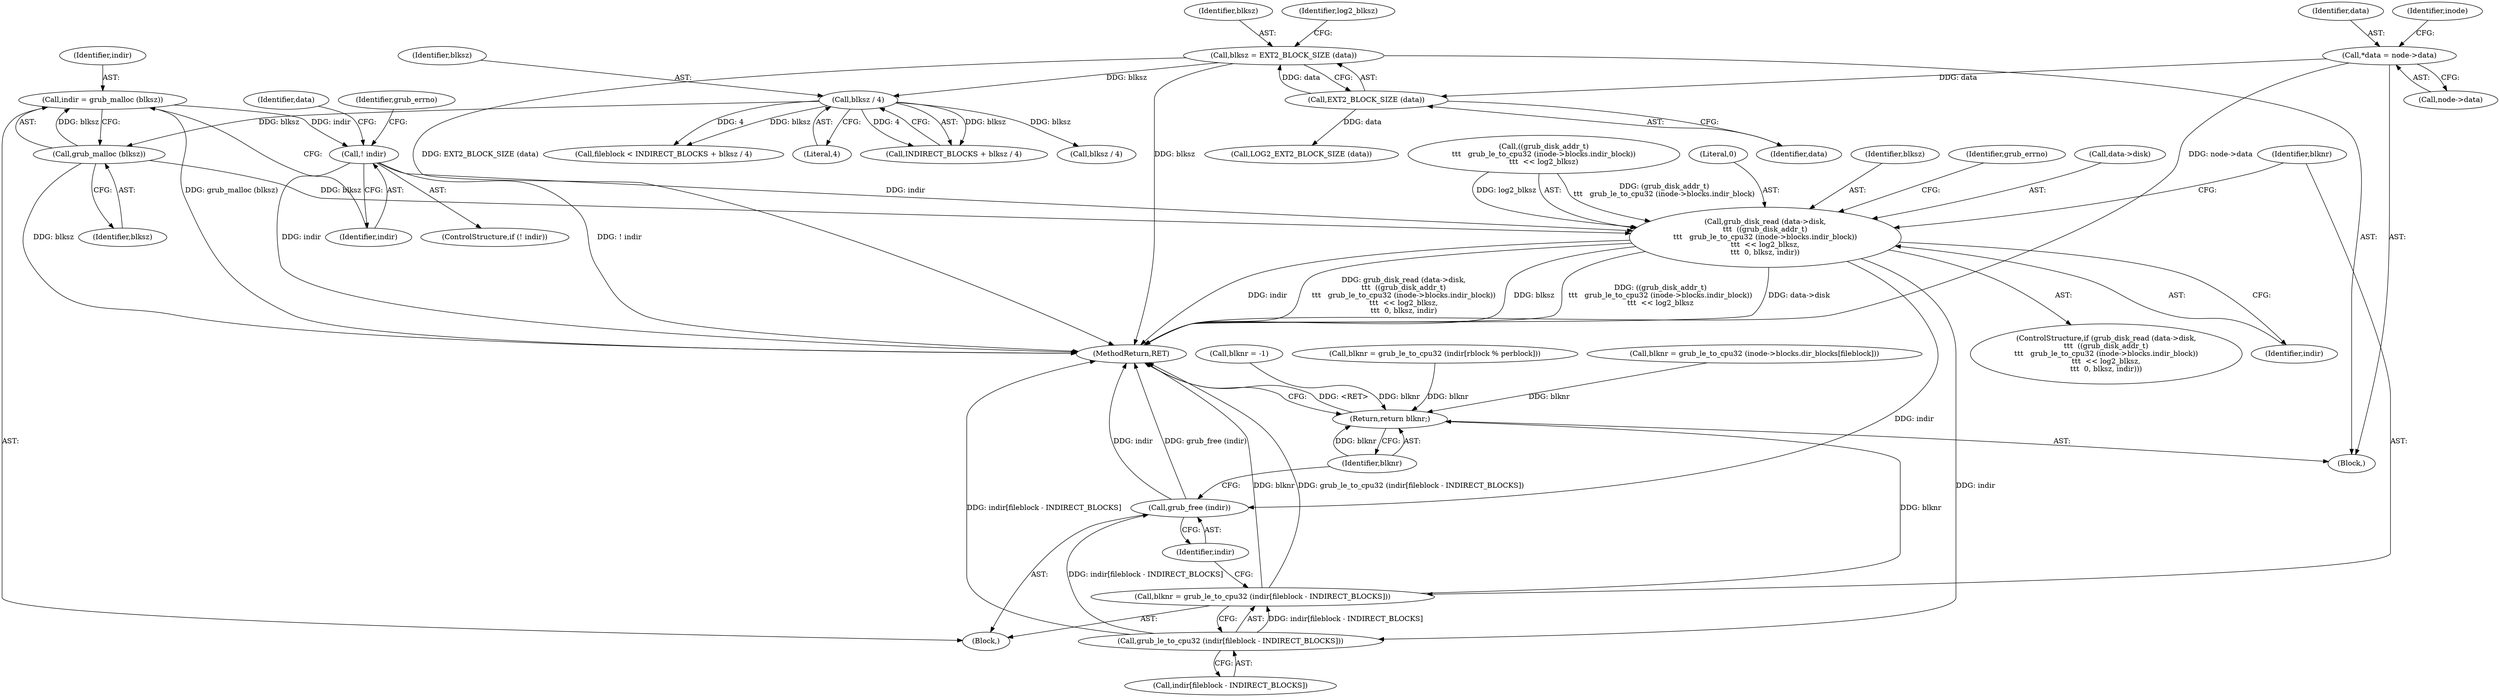 digraph "1_radare2_796dd28aaa6b9fa76d99c42c4d5ff8b257cc2191_1@pointer" {
"1000286" [label="(Call,indir = grub_malloc (blksz))"];
"1000288" [label="(Call,grub_malloc (blksz))"];
"1000281" [label="(Call,blksz / 4)"];
"1000127" [label="(Call,blksz = EXT2_BLOCK_SIZE (data))"];
"1000129" [label="(Call,EXT2_BLOCK_SIZE (data))"];
"1000109" [label="(Call,*data = node->data)"];
"1000291" [label="(Call,! indir)"];
"1000296" [label="(Call,grub_disk_read (data->disk,\n\t\t\t  ((grub_disk_addr_t)\n\t\t\t   grub_le_to_cpu32 (inode->blocks.indir_block))\n\t\t\t  << log2_blksz,\n\t\t\t  0, blksz, indir))"];
"1000317" [label="(Call,grub_le_to_cpu32 (indir[fileblock - INDIRECT_BLOCKS]))"];
"1000315" [label="(Call,blknr = grub_le_to_cpu32 (indir[fileblock - INDIRECT_BLOCKS]))"];
"1000426" [label="(Return,return blknr;)"];
"1000323" [label="(Call,grub_free (indir))"];
"1000292" [label="(Identifier,indir)"];
"1000279" [label="(Call,INDIRECT_BLOCKS + blksz / 4)"];
"1000287" [label="(Identifier,indir)"];
"1000128" [label="(Identifier,blksz)"];
"1000316" [label="(Identifier,blknr)"];
"1000315" [label="(Call,blknr = grub_le_to_cpu32 (indir[fileblock - INDIRECT_BLOCKS]))"];
"1000427" [label="(Identifier,blknr)"];
"1000122" [label="(Call,blknr = -1)"];
"1000311" [label="(Identifier,blksz)"];
"1000281" [label="(Call,blksz / 4)"];
"1000314" [label="(Identifier,grub_errno)"];
"1000411" [label="(Call,blknr = grub_le_to_cpu32 (indir[rblock % perblock]))"];
"1000334" [label="(Call,blksz / 4)"];
"1000294" [label="(Identifier,grub_errno)"];
"1000130" [label="(Identifier,data)"];
"1000291" [label="(Call,! indir)"];
"1000297" [label="(Call,data->disk)"];
"1000284" [label="(Block,)"];
"1000277" [label="(Call,fileblock < INDIRECT_BLOCKS + blksz / 4)"];
"1000109" [label="(Call,*data = node->data)"];
"1000111" [label="(Call,node->data)"];
"1000295" [label="(ControlStructure,if (grub_disk_read (data->disk,\n\t\t\t  ((grub_disk_addr_t)\n\t\t\t   grub_le_to_cpu32 (inode->blocks.indir_block))\n\t\t\t  << log2_blksz,\n\t\t\t  0, blksz, indir)))"];
"1000323" [label="(Call,grub_free (indir))"];
"1000286" [label="(Call,indir = grub_malloc (blksz))"];
"1000110" [label="(Identifier,data)"];
"1000290" [label="(ControlStructure,if (! indir))"];
"1000289" [label="(Identifier,blksz)"];
"1000298" [label="(Identifier,data)"];
"1000312" [label="(Identifier,indir)"];
"1000129" [label="(Call,EXT2_BLOCK_SIZE (data))"];
"1000300" [label="(Call,((grub_disk_addr_t)\n\t\t\t   grub_le_to_cpu32 (inode->blocks.indir_block))\n\t\t\t  << log2_blksz)"];
"1000133" [label="(Identifier,log2_blksz)"];
"1000107" [label="(Block,)"];
"1000127" [label="(Call,blksz = EXT2_BLOCK_SIZE (data))"];
"1000265" [label="(Call,blknr = grub_le_to_cpu32 (inode->blocks.dir_blocks[fileblock]))"];
"1000428" [label="(MethodReturn,RET)"];
"1000282" [label="(Identifier,blksz)"];
"1000116" [label="(Identifier,inode)"];
"1000426" [label="(Return,return blknr;)"];
"1000283" [label="(Literal,4)"];
"1000288" [label="(Call,grub_malloc (blksz))"];
"1000134" [label="(Call,LOG2_EXT2_BLOCK_SIZE (data))"];
"1000317" [label="(Call,grub_le_to_cpu32 (indir[fileblock - INDIRECT_BLOCKS]))"];
"1000310" [label="(Literal,0)"];
"1000324" [label="(Identifier,indir)"];
"1000318" [label="(Call,indir[fileblock - INDIRECT_BLOCKS])"];
"1000296" [label="(Call,grub_disk_read (data->disk,\n\t\t\t  ((grub_disk_addr_t)\n\t\t\t   grub_le_to_cpu32 (inode->blocks.indir_block))\n\t\t\t  << log2_blksz,\n\t\t\t  0, blksz, indir))"];
"1000286" -> "1000284"  [label="AST: "];
"1000286" -> "1000288"  [label="CFG: "];
"1000287" -> "1000286"  [label="AST: "];
"1000288" -> "1000286"  [label="AST: "];
"1000292" -> "1000286"  [label="CFG: "];
"1000286" -> "1000428"  [label="DDG: grub_malloc (blksz)"];
"1000288" -> "1000286"  [label="DDG: blksz"];
"1000286" -> "1000291"  [label="DDG: indir"];
"1000288" -> "1000289"  [label="CFG: "];
"1000289" -> "1000288"  [label="AST: "];
"1000288" -> "1000428"  [label="DDG: blksz"];
"1000281" -> "1000288"  [label="DDG: blksz"];
"1000288" -> "1000296"  [label="DDG: blksz"];
"1000281" -> "1000279"  [label="AST: "];
"1000281" -> "1000283"  [label="CFG: "];
"1000282" -> "1000281"  [label="AST: "];
"1000283" -> "1000281"  [label="AST: "];
"1000279" -> "1000281"  [label="CFG: "];
"1000281" -> "1000277"  [label="DDG: blksz"];
"1000281" -> "1000277"  [label="DDG: 4"];
"1000281" -> "1000279"  [label="DDG: blksz"];
"1000281" -> "1000279"  [label="DDG: 4"];
"1000127" -> "1000281"  [label="DDG: blksz"];
"1000281" -> "1000334"  [label="DDG: blksz"];
"1000127" -> "1000107"  [label="AST: "];
"1000127" -> "1000129"  [label="CFG: "];
"1000128" -> "1000127"  [label="AST: "];
"1000129" -> "1000127"  [label="AST: "];
"1000133" -> "1000127"  [label="CFG: "];
"1000127" -> "1000428"  [label="DDG: EXT2_BLOCK_SIZE (data)"];
"1000127" -> "1000428"  [label="DDG: blksz"];
"1000129" -> "1000127"  [label="DDG: data"];
"1000129" -> "1000130"  [label="CFG: "];
"1000130" -> "1000129"  [label="AST: "];
"1000109" -> "1000129"  [label="DDG: data"];
"1000129" -> "1000134"  [label="DDG: data"];
"1000109" -> "1000107"  [label="AST: "];
"1000109" -> "1000111"  [label="CFG: "];
"1000110" -> "1000109"  [label="AST: "];
"1000111" -> "1000109"  [label="AST: "];
"1000116" -> "1000109"  [label="CFG: "];
"1000109" -> "1000428"  [label="DDG: node->data"];
"1000291" -> "1000290"  [label="AST: "];
"1000291" -> "1000292"  [label="CFG: "];
"1000292" -> "1000291"  [label="AST: "];
"1000294" -> "1000291"  [label="CFG: "];
"1000298" -> "1000291"  [label="CFG: "];
"1000291" -> "1000428"  [label="DDG: ! indir"];
"1000291" -> "1000428"  [label="DDG: indir"];
"1000291" -> "1000296"  [label="DDG: indir"];
"1000296" -> "1000295"  [label="AST: "];
"1000296" -> "1000312"  [label="CFG: "];
"1000297" -> "1000296"  [label="AST: "];
"1000300" -> "1000296"  [label="AST: "];
"1000310" -> "1000296"  [label="AST: "];
"1000311" -> "1000296"  [label="AST: "];
"1000312" -> "1000296"  [label="AST: "];
"1000314" -> "1000296"  [label="CFG: "];
"1000316" -> "1000296"  [label="CFG: "];
"1000296" -> "1000428"  [label="DDG: indir"];
"1000296" -> "1000428"  [label="DDG: grub_disk_read (data->disk,\n\t\t\t  ((grub_disk_addr_t)\n\t\t\t   grub_le_to_cpu32 (inode->blocks.indir_block))\n\t\t\t  << log2_blksz,\n\t\t\t  0, blksz, indir)"];
"1000296" -> "1000428"  [label="DDG: blksz"];
"1000296" -> "1000428"  [label="DDG: ((grub_disk_addr_t)\n\t\t\t   grub_le_to_cpu32 (inode->blocks.indir_block))\n\t\t\t  << log2_blksz"];
"1000296" -> "1000428"  [label="DDG: data->disk"];
"1000300" -> "1000296"  [label="DDG: (grub_disk_addr_t)\n\t\t\t   grub_le_to_cpu32 (inode->blocks.indir_block)"];
"1000300" -> "1000296"  [label="DDG: log2_blksz"];
"1000296" -> "1000317"  [label="DDG: indir"];
"1000296" -> "1000323"  [label="DDG: indir"];
"1000317" -> "1000315"  [label="AST: "];
"1000317" -> "1000318"  [label="CFG: "];
"1000318" -> "1000317"  [label="AST: "];
"1000315" -> "1000317"  [label="CFG: "];
"1000317" -> "1000428"  [label="DDG: indir[fileblock - INDIRECT_BLOCKS]"];
"1000317" -> "1000315"  [label="DDG: indir[fileblock - INDIRECT_BLOCKS]"];
"1000317" -> "1000323"  [label="DDG: indir[fileblock - INDIRECT_BLOCKS]"];
"1000315" -> "1000284"  [label="AST: "];
"1000316" -> "1000315"  [label="AST: "];
"1000324" -> "1000315"  [label="CFG: "];
"1000315" -> "1000428"  [label="DDG: blknr"];
"1000315" -> "1000428"  [label="DDG: grub_le_to_cpu32 (indir[fileblock - INDIRECT_BLOCKS])"];
"1000315" -> "1000426"  [label="DDG: blknr"];
"1000426" -> "1000107"  [label="AST: "];
"1000426" -> "1000427"  [label="CFG: "];
"1000427" -> "1000426"  [label="AST: "];
"1000428" -> "1000426"  [label="CFG: "];
"1000426" -> "1000428"  [label="DDG: <RET>"];
"1000427" -> "1000426"  [label="DDG: blknr"];
"1000411" -> "1000426"  [label="DDG: blknr"];
"1000122" -> "1000426"  [label="DDG: blknr"];
"1000265" -> "1000426"  [label="DDG: blknr"];
"1000323" -> "1000284"  [label="AST: "];
"1000323" -> "1000324"  [label="CFG: "];
"1000324" -> "1000323"  [label="AST: "];
"1000427" -> "1000323"  [label="CFG: "];
"1000323" -> "1000428"  [label="DDG: indir"];
"1000323" -> "1000428"  [label="DDG: grub_free (indir)"];
}

